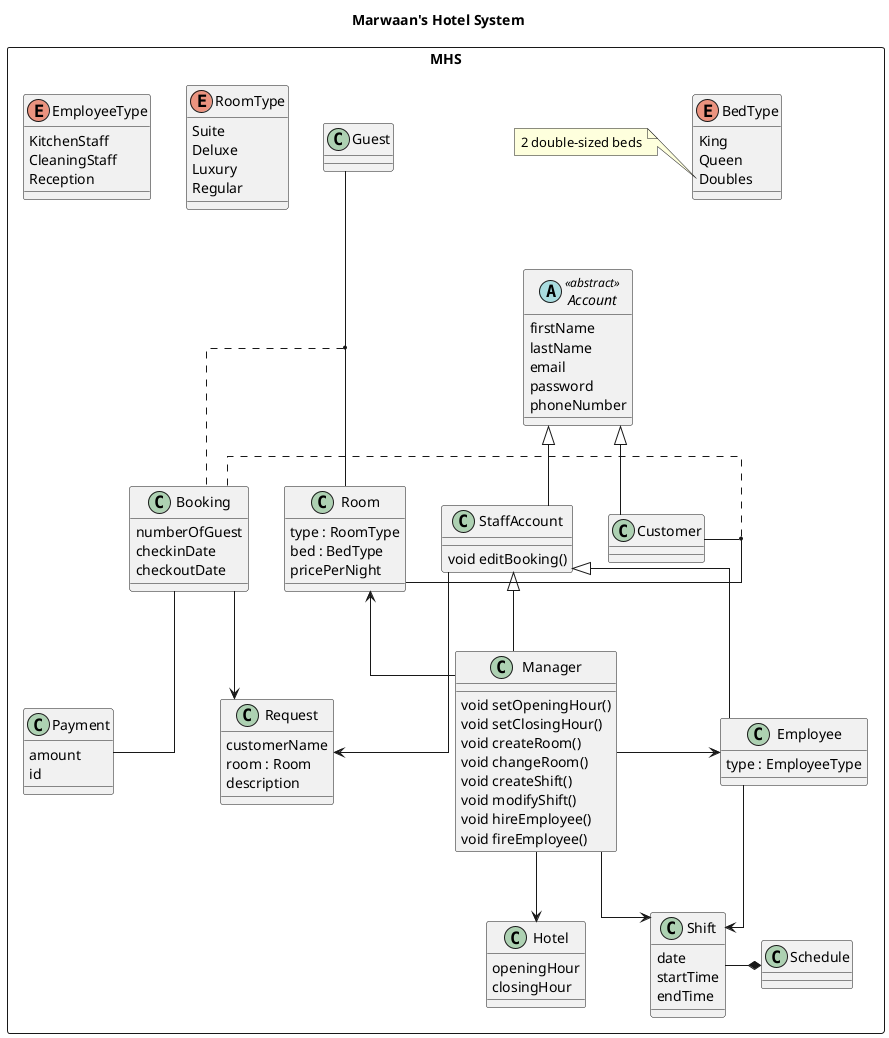 @startuml MHS
title Marwaan's Hotel System
top to bottom direction
skinparam linetype ortho

package MHS <<Rectangle>> {
    together {

        abstract Class Account <<abstract>>{
            firstName
            lastName
            email
            password
            phoneNumber
        }

        Class StaffAccount {
            void editBooking()
        }

        Account <|-down- StaffAccount
        Account <|-down- Customer

        Class Manager {
            void setOpeningHour()
            void setClosingHour()
            void createRoom()
            void changeRoom()
            void createShift()
            void modifyShift()
            void hireEmployee()
            void fireEmployee()
        }

        Class Employee {
            type : EmployeeType
        }

        StaffAccount <|-down- Manager
        StaffAccount <|-down- Employee


        Class Customer {
        }
    }
    Class Guest

    together {

        Class Room {
            type : RoomType
            bed : BedType
            pricePerNight
        }

        Class Booking {
            numberOfGuest
            checkinDate
            checkoutDate
        }

        Class Request {
            customerName
            room : Room
            description
        }
    }


    Class Hotel {
        openingHour
        closingHour
    }

    Class Payment {
        amount
        id
    }

    Class Shift {
        date
        startTime
        endTime
    }

    Class Schedule


    Manager --> Room
    Manager --> Hotel

    Manager -left-> Employee
    StaffAccount --> Request

    Employee --> Shift

    Manager --> Shift

    Booking -- Payment
    Booking --> Request

    Room -up- Customer
    (Customer, Room) .right. Booking

    Guest -down- Room
    (Guest, Room) ... Booking
    Shift -right-* Schedule

    enum RoomType {
        Suite
        Deluxe
        Luxury
        Regular
    }

    enum BedType {
        King
        Queen
        Doubles
    }

    enum EmployeeType {
        KitchenStaff
        CleaningStaff
        Reception
    }
    note left of BedType::Doubles
    2 double-sized beds
    end note
}
@enduml